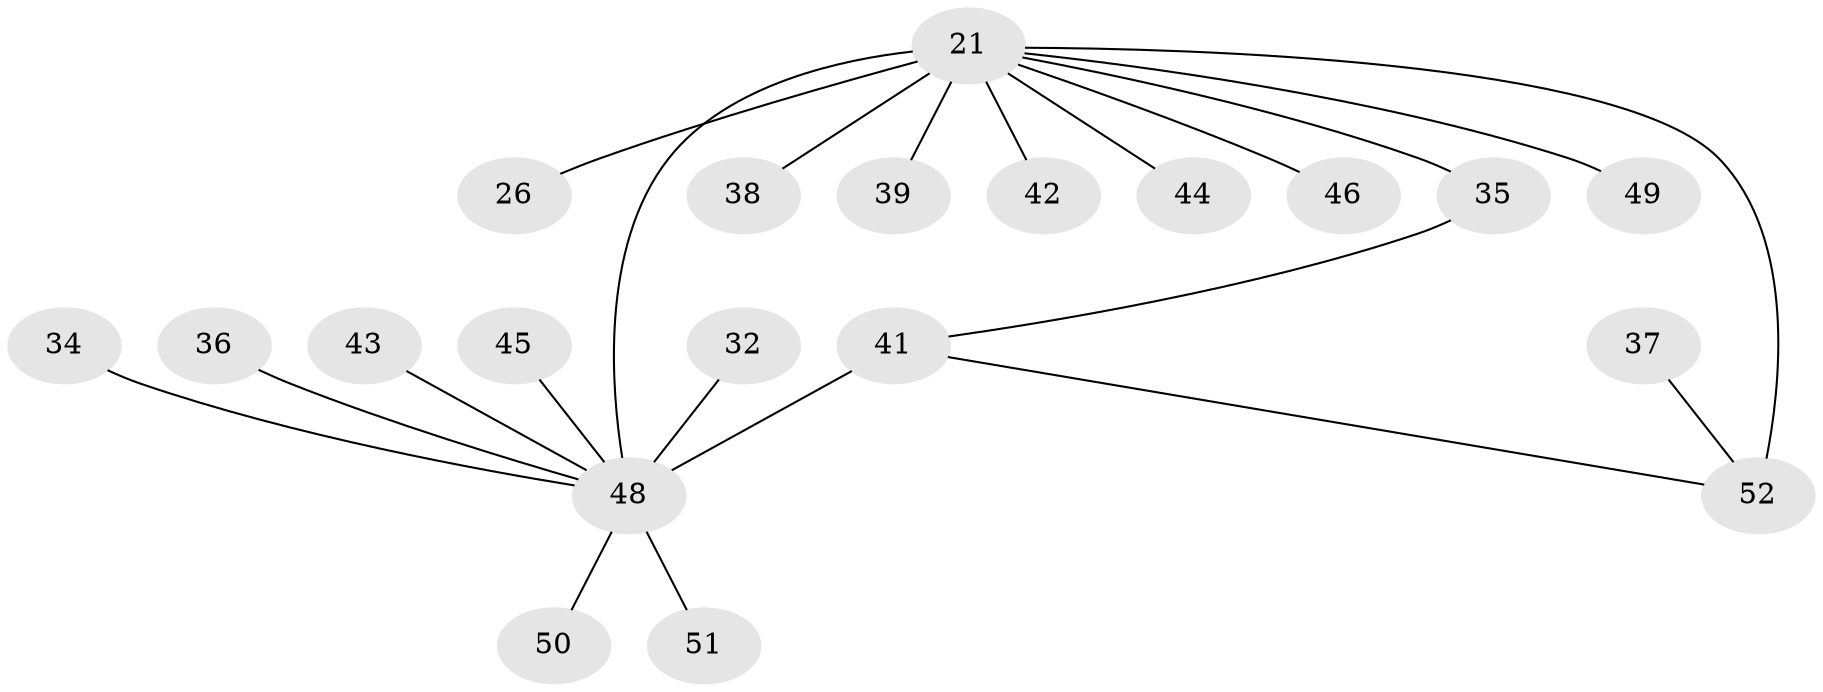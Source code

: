 // original degree distribution, {7: 0.038461538461538464, 12: 0.019230769230769232, 13: 0.019230769230769232, 15: 0.019230769230769232, 2: 0.19230769230769232, 1: 0.5384615384615384, 4: 0.038461538461538464, 5: 0.019230769230769232, 6: 0.019230769230769232, 3: 0.09615384615384616}
// Generated by graph-tools (version 1.1) at 2025/50/03/04/25 21:50:17]
// undirected, 20 vertices, 21 edges
graph export_dot {
graph [start="1"]
  node [color=gray90,style=filled];
  21 [super="+2+3+10+12"];
  26;
  32;
  34;
  35 [super="+31"];
  36;
  37;
  38;
  39 [super="+23"];
  41 [super="+33"];
  42;
  43 [super="+14"];
  44;
  45;
  46;
  48 [super="+40+15+47+20+22+24+30"];
  49;
  50;
  51;
  52 [super="+25+29"];
  21 -- 46;
  21 -- 44;
  21 -- 38;
  21 -- 42;
  21 -- 49;
  21 -- 26;
  21 -- 39;
  21 -- 48 [weight=7];
  21 -- 35 [weight=2];
  21 -- 52 [weight=4];
  32 -- 48;
  34 -- 48;
  35 -- 41;
  36 -- 48;
  37 -- 52;
  41 -- 48 [weight=4];
  41 -- 52;
  43 -- 48;
  45 -- 48;
  48 -- 51;
  48 -- 50;
}
